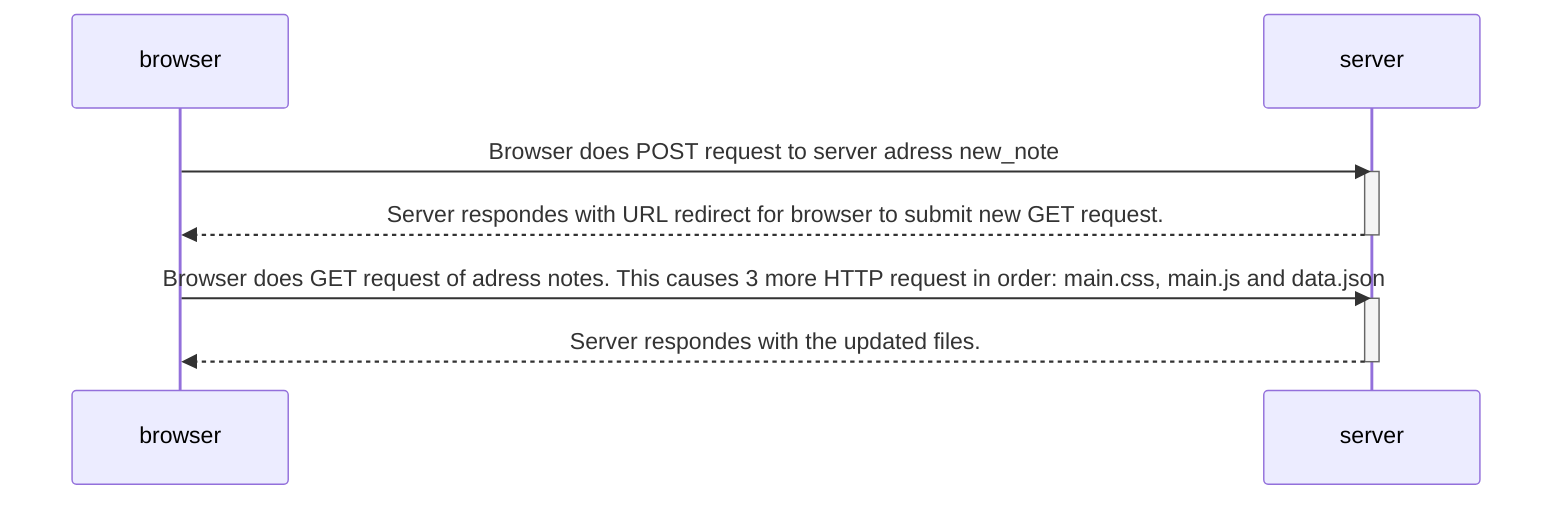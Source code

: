 sequenceDiagram
participant browser
participant server

    browser->>server: Browser does POST request to server adress new_note
    activate server
    server-->>browser: Server respondes with URL redirect for browser to submit new GET request.
    deactivate server

    browser->>server: Browser does GET request of adress notes. This causes 3 more HTTP request in order: main.css, main.js and data.json
    activate server
    server-->>browser: Server respondes with the updated files. 
    deactivate server